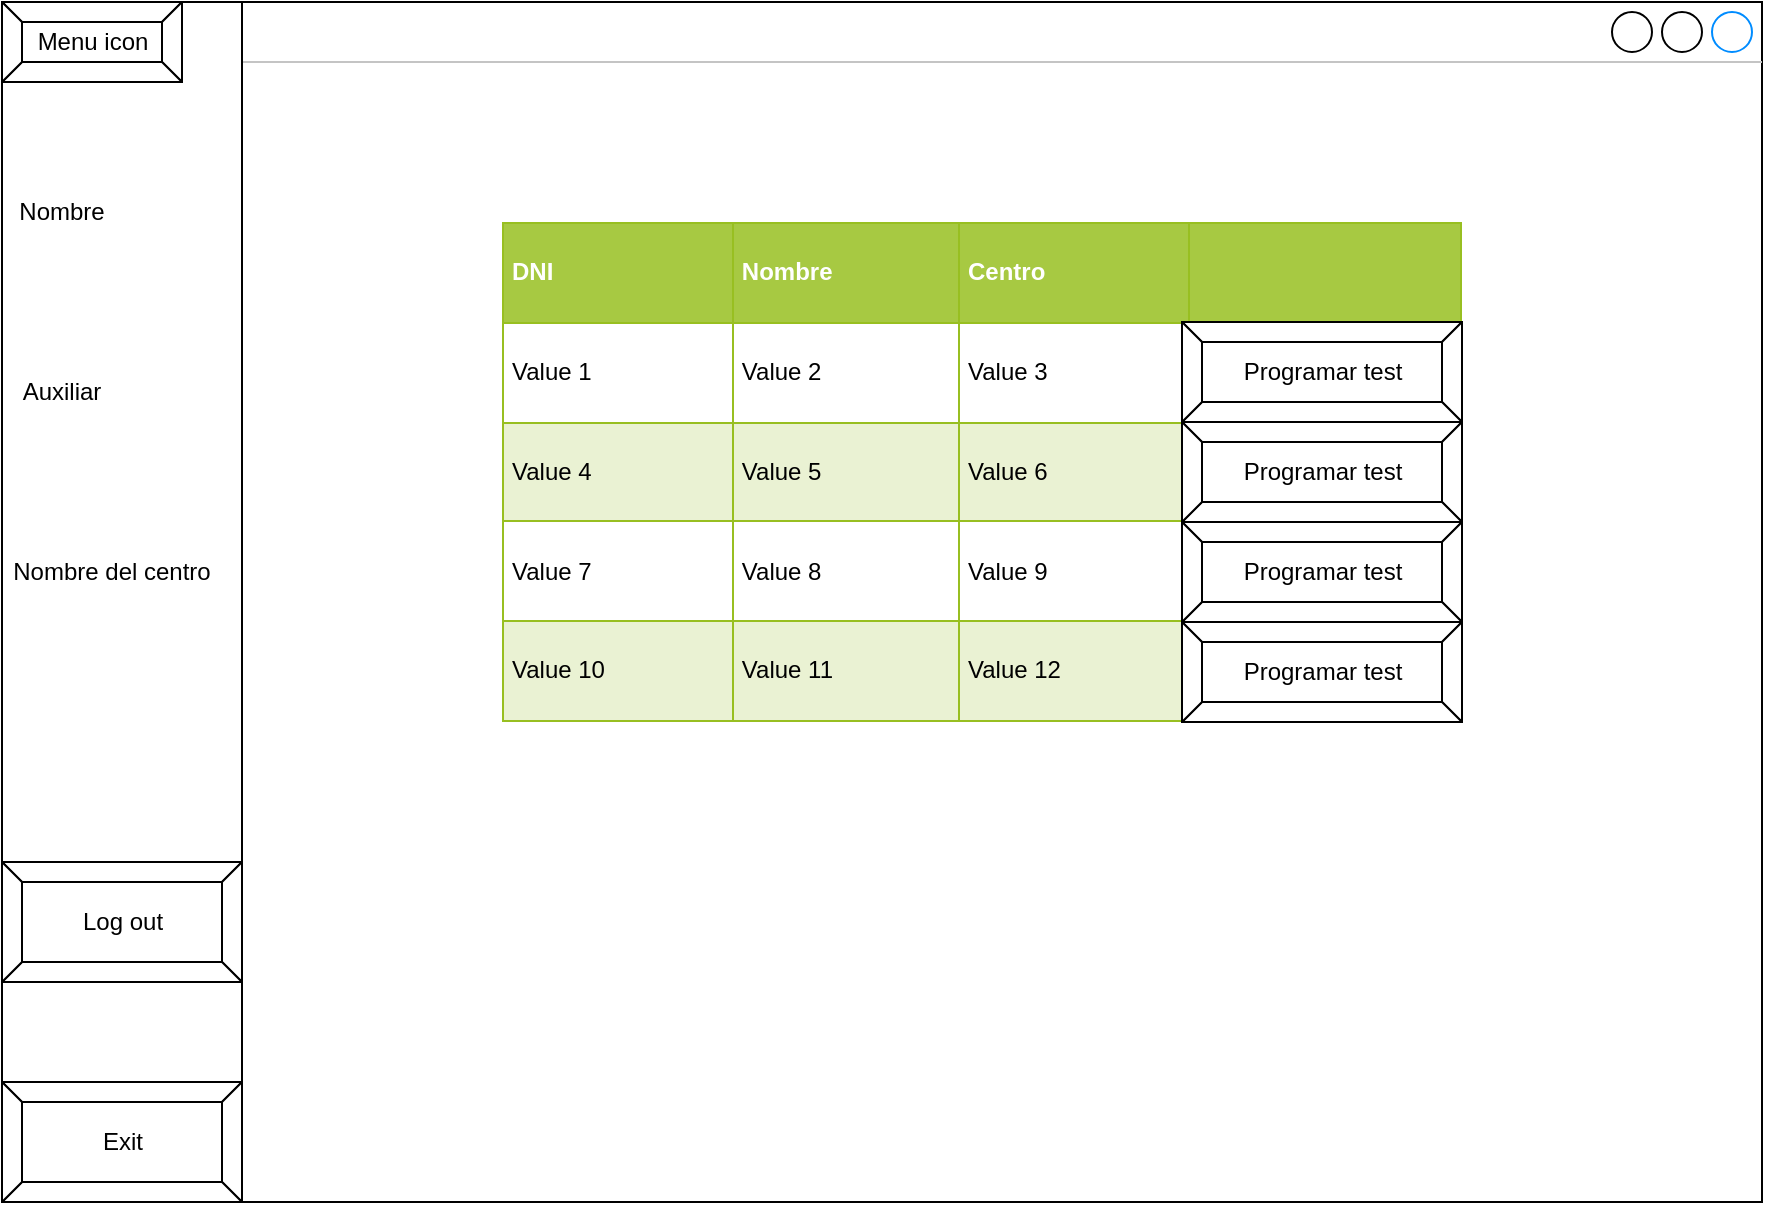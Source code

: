 <mxfile version="17.5.0" type="github">
  <diagram id="T2zNyDhyfhEta7jth-NB" name="Page-1">
    <mxGraphModel dx="1350" dy="793" grid="1" gridSize="10" guides="1" tooltips="1" connect="1" arrows="1" fold="1" page="1" pageScale="1" pageWidth="1100" pageHeight="850" math="0" shadow="0">
      <root>
        <mxCell id="0" />
        <mxCell id="1" parent="0" />
        <mxCell id="uVW6rR8O0Uw4w95UFV8_-5" value="&lt;div&gt;&lt;br&gt;&lt;/div&gt;" style="strokeWidth=1;shadow=0;dashed=0;align=center;html=1;shape=mxgraph.mockup.containers.window;align=left;verticalAlign=top;spacingLeft=8;strokeColor2=#008cff;strokeColor3=#c4c4c4;fontColor=#666666;mainText=;fontSize=17;labelBackgroundColor=none;" parent="1" vertex="1">
          <mxGeometry x="120" y="80" width="880" height="600" as="geometry" />
        </mxCell>
        <mxCell id="uVW6rR8O0Uw4w95UFV8_-13" value="&lt;table style=&quot;width: 100% ; height: 100% ; border-collapse: collapse&quot; width=&quot;100%&quot; cellpadding=&quot;4&quot; border=&quot;1&quot;&gt;&lt;tbody&gt;&lt;tr style=&quot;background-color: #a7c942 ; color: #ffffff ; border: 1px solid #98bf21&quot;&gt;&lt;th align=&quot;left&quot;&gt;DNI&lt;span style=&quot;white-space: pre&quot;&gt; &lt;/span&gt;&lt;/th&gt;&lt;th align=&quot;left&quot;&gt;Nombre&lt;/th&gt;&lt;th align=&quot;left&quot;&gt;Centro&lt;/th&gt;&lt;td&gt;&amp;nbsp;&amp;nbsp;&amp;nbsp;&amp;nbsp;&amp;nbsp;&amp;nbsp;&amp;nbsp;&amp;nbsp;&amp;nbsp;&amp;nbsp;&amp;nbsp;&amp;nbsp;&amp;nbsp;&amp;nbsp;&amp;nbsp;&amp;nbsp;&amp;nbsp; &lt;br&gt;&lt;/td&gt;&lt;/tr&gt;&lt;tr style=&quot;border: 1px solid #98bf21&quot;&gt;&lt;td&gt;Value 1&lt;/td&gt;&lt;td&gt;Value 2&lt;/td&gt;&lt;td&gt;Value 3&lt;/td&gt;&lt;td&gt;&lt;br&gt;&lt;/td&gt;&lt;/tr&gt;&lt;tr style=&quot;background-color: #eaf2d3 ; border: 1px solid #98bf21&quot;&gt;&lt;td&gt;Value 4&lt;/td&gt;&lt;td&gt;Value 5&lt;/td&gt;&lt;td&gt;Value 6&lt;/td&gt;&lt;td&gt;&lt;br&gt;&lt;/td&gt;&lt;/tr&gt;&lt;tr style=&quot;border: 1px solid #98bf21&quot;&gt;&lt;td&gt;Value 7&lt;/td&gt;&lt;td&gt;Value 8&lt;/td&gt;&lt;td&gt;Value 9&lt;/td&gt;&lt;td&gt;&lt;br&gt;&lt;/td&gt;&lt;/tr&gt;&lt;tr style=&quot;background-color: #eaf2d3 ; border: 1px solid #98bf21&quot;&gt;&lt;td&gt;Value 10&lt;/td&gt;&lt;td&gt;Value 11&lt;/td&gt;&lt;td&gt;Value 12&lt;/td&gt;&lt;td&gt;&lt;br&gt;&lt;/td&gt;&lt;/tr&gt;&lt;/tbody&gt;&lt;/table&gt;" style="text;html=1;overflow=fill;rounded=0;" parent="1" vertex="1">
          <mxGeometry x="370" y="190" width="480" height="250" as="geometry" />
        </mxCell>
        <mxCell id="uVW6rR8O0Uw4w95UFV8_-14" value="Programar test" style="labelPosition=center;verticalLabelPosition=middle;align=center;html=1;shape=mxgraph.basic.button;dx=10;" parent="1" vertex="1">
          <mxGeometry x="710" y="240" width="140" height="50" as="geometry" />
        </mxCell>
        <mxCell id="uVW6rR8O0Uw4w95UFV8_-15" value="Programar test" style="labelPosition=center;verticalLabelPosition=middle;align=center;html=1;shape=mxgraph.basic.button;dx=10;" parent="1" vertex="1">
          <mxGeometry x="710" y="290" width="140" height="50" as="geometry" />
        </mxCell>
        <mxCell id="uVW6rR8O0Uw4w95UFV8_-16" value="Programar test" style="labelPosition=center;verticalLabelPosition=middle;align=center;html=1;shape=mxgraph.basic.button;dx=10;" parent="1" vertex="1">
          <mxGeometry x="710" y="340" width="140" height="50" as="geometry" />
        </mxCell>
        <mxCell id="uVW6rR8O0Uw4w95UFV8_-17" value="Programar test" style="labelPosition=center;verticalLabelPosition=middle;align=center;html=1;shape=mxgraph.basic.button;dx=10;" parent="1" vertex="1">
          <mxGeometry x="710" y="390" width="140" height="50" as="geometry" />
        </mxCell>
        <mxCell id="mutLdSuEkrl59Ci2k42Q-1" value="" style="rounded=0;whiteSpace=wrap;html=1;" parent="1" vertex="1">
          <mxGeometry x="120" y="80" width="120" height="600" as="geometry" />
        </mxCell>
        <mxCell id="5gWp_a704HSa0MHdzhK0-1" value="Menu icon" style="labelPosition=center;verticalLabelPosition=middle;align=center;html=1;shape=mxgraph.basic.button;dx=10;" parent="1" vertex="1">
          <mxGeometry x="120" y="80" width="90" height="40" as="geometry" />
        </mxCell>
        <mxCell id="mutLdSuEkrl59Ci2k42Q-2" value="Nombre" style="text;html=1;strokeColor=none;fillColor=none;align=center;verticalAlign=middle;whiteSpace=wrap;rounded=0;" parent="1" vertex="1">
          <mxGeometry x="120" y="170" width="60" height="30" as="geometry" />
        </mxCell>
        <mxCell id="mutLdSuEkrl59Ci2k42Q-3" value="Auxiliar" style="text;html=1;strokeColor=none;fillColor=none;align=center;verticalAlign=middle;whiteSpace=wrap;rounded=0;" parent="1" vertex="1">
          <mxGeometry x="120" y="260" width="60" height="30" as="geometry" />
        </mxCell>
        <mxCell id="mutLdSuEkrl59Ci2k42Q-4" value="Nombre del centro" style="text;html=1;strokeColor=none;fillColor=none;align=center;verticalAlign=middle;whiteSpace=wrap;rounded=0;" parent="1" vertex="1">
          <mxGeometry x="120" y="350" width="110" height="30" as="geometry" />
        </mxCell>
        <mxCell id="mutLdSuEkrl59Ci2k42Q-6" value="Log out" style="labelPosition=center;verticalLabelPosition=middle;align=center;html=1;shape=mxgraph.basic.button;dx=10;" parent="1" vertex="1">
          <mxGeometry x="120" y="510" width="120" height="60" as="geometry" />
        </mxCell>
        <mxCell id="mutLdSuEkrl59Ci2k42Q-7" value="Exit" style="labelPosition=center;verticalLabelPosition=middle;align=center;html=1;shape=mxgraph.basic.button;dx=10;" parent="1" vertex="1">
          <mxGeometry x="120" y="620" width="120" height="60" as="geometry" />
        </mxCell>
      </root>
    </mxGraphModel>
  </diagram>
</mxfile>

